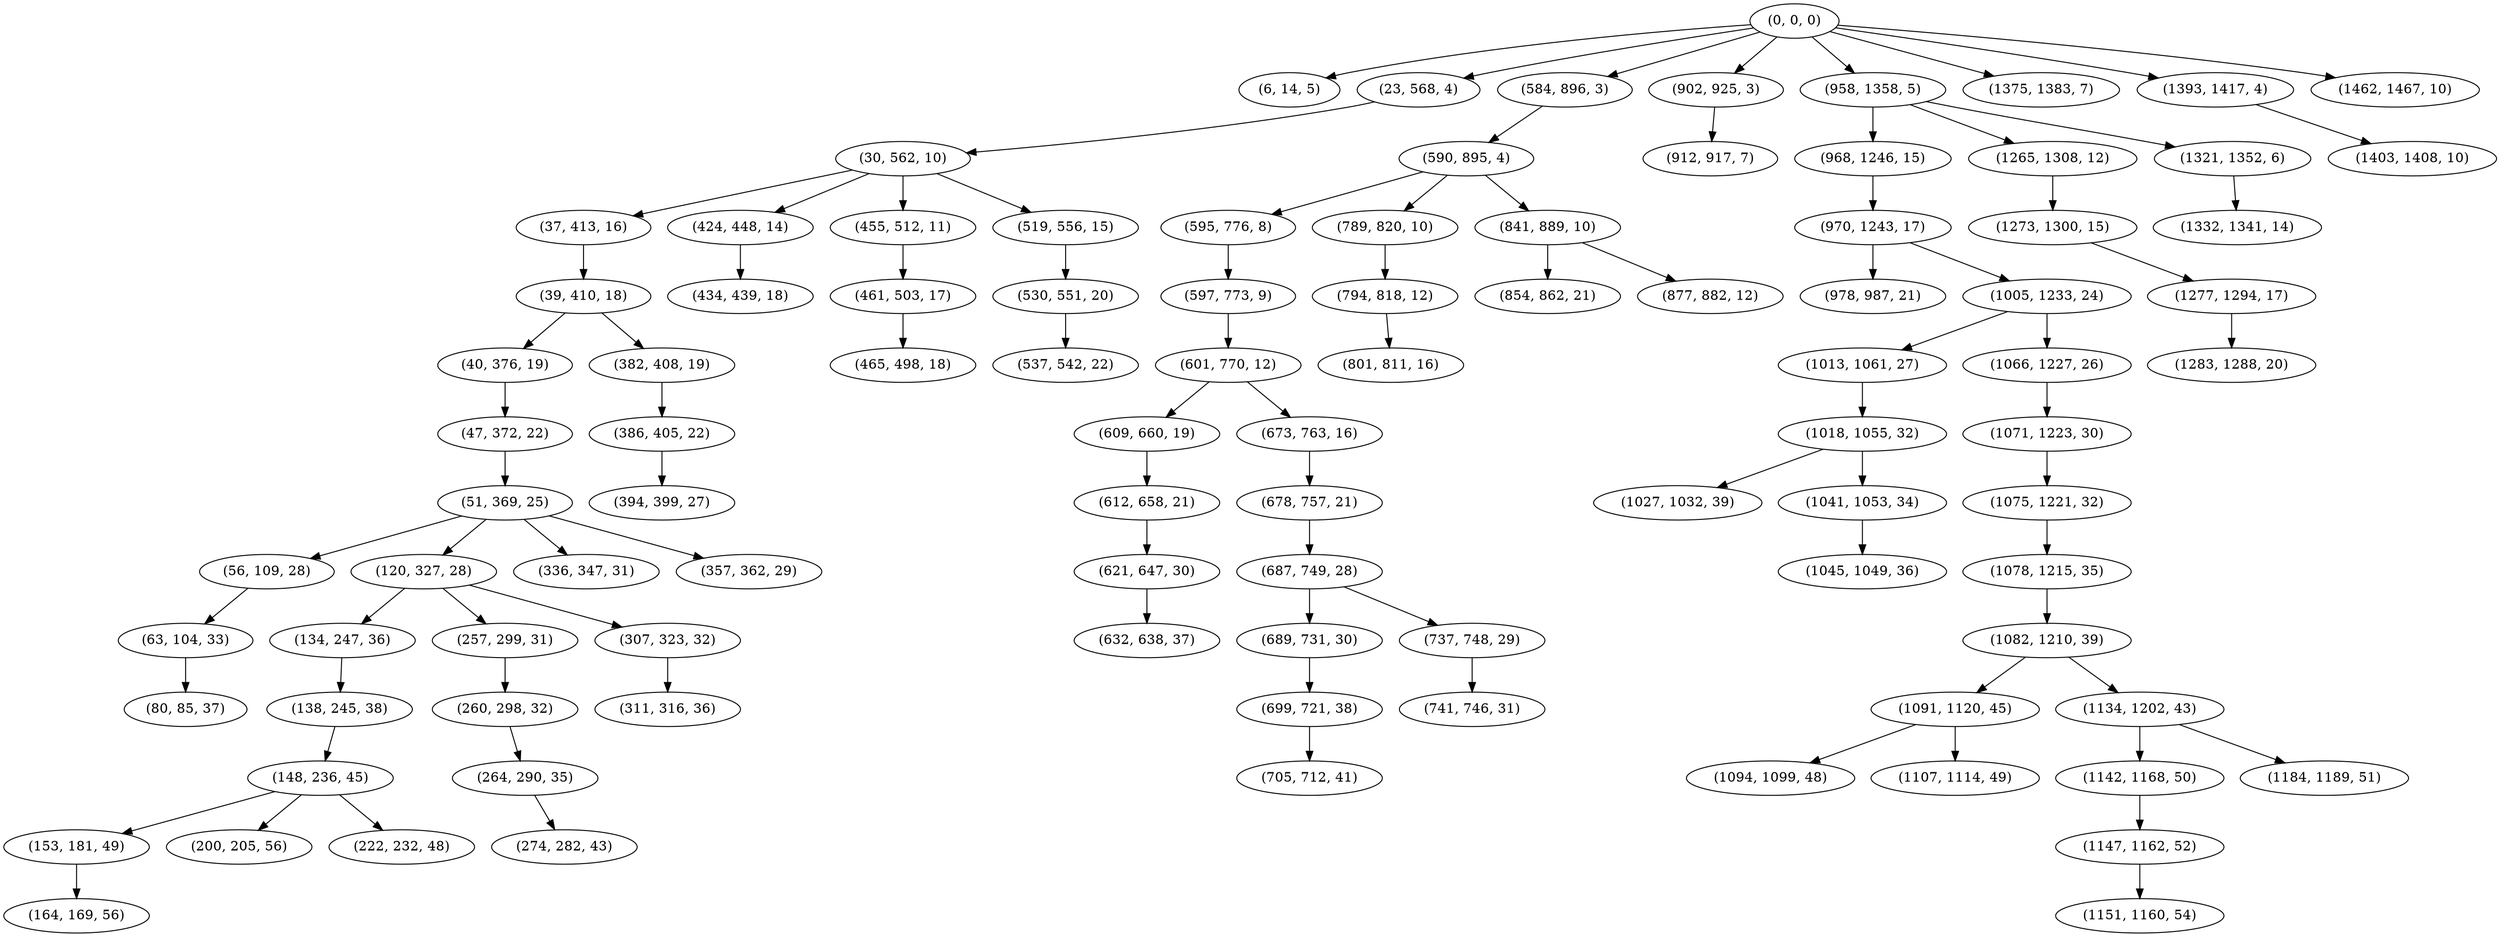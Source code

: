 digraph tree {
    "(0, 0, 0)";
    "(6, 14, 5)";
    "(23, 568, 4)";
    "(30, 562, 10)";
    "(37, 413, 16)";
    "(39, 410, 18)";
    "(40, 376, 19)";
    "(47, 372, 22)";
    "(51, 369, 25)";
    "(56, 109, 28)";
    "(63, 104, 33)";
    "(80, 85, 37)";
    "(120, 327, 28)";
    "(134, 247, 36)";
    "(138, 245, 38)";
    "(148, 236, 45)";
    "(153, 181, 49)";
    "(164, 169, 56)";
    "(200, 205, 56)";
    "(222, 232, 48)";
    "(257, 299, 31)";
    "(260, 298, 32)";
    "(264, 290, 35)";
    "(274, 282, 43)";
    "(307, 323, 32)";
    "(311, 316, 36)";
    "(336, 347, 31)";
    "(357, 362, 29)";
    "(382, 408, 19)";
    "(386, 405, 22)";
    "(394, 399, 27)";
    "(424, 448, 14)";
    "(434, 439, 18)";
    "(455, 512, 11)";
    "(461, 503, 17)";
    "(465, 498, 18)";
    "(519, 556, 15)";
    "(530, 551, 20)";
    "(537, 542, 22)";
    "(584, 896, 3)";
    "(590, 895, 4)";
    "(595, 776, 8)";
    "(597, 773, 9)";
    "(601, 770, 12)";
    "(609, 660, 19)";
    "(612, 658, 21)";
    "(621, 647, 30)";
    "(632, 638, 37)";
    "(673, 763, 16)";
    "(678, 757, 21)";
    "(687, 749, 28)";
    "(689, 731, 30)";
    "(699, 721, 38)";
    "(705, 712, 41)";
    "(737, 748, 29)";
    "(741, 746, 31)";
    "(789, 820, 10)";
    "(794, 818, 12)";
    "(801, 811, 16)";
    "(841, 889, 10)";
    "(854, 862, 21)";
    "(877, 882, 12)";
    "(902, 925, 3)";
    "(912, 917, 7)";
    "(958, 1358, 5)";
    "(968, 1246, 15)";
    "(970, 1243, 17)";
    "(978, 987, 21)";
    "(1005, 1233, 24)";
    "(1013, 1061, 27)";
    "(1018, 1055, 32)";
    "(1027, 1032, 39)";
    "(1041, 1053, 34)";
    "(1045, 1049, 36)";
    "(1066, 1227, 26)";
    "(1071, 1223, 30)";
    "(1075, 1221, 32)";
    "(1078, 1215, 35)";
    "(1082, 1210, 39)";
    "(1091, 1120, 45)";
    "(1094, 1099, 48)";
    "(1107, 1114, 49)";
    "(1134, 1202, 43)";
    "(1142, 1168, 50)";
    "(1147, 1162, 52)";
    "(1151, 1160, 54)";
    "(1184, 1189, 51)";
    "(1265, 1308, 12)";
    "(1273, 1300, 15)";
    "(1277, 1294, 17)";
    "(1283, 1288, 20)";
    "(1321, 1352, 6)";
    "(1332, 1341, 14)";
    "(1375, 1383, 7)";
    "(1393, 1417, 4)";
    "(1403, 1408, 10)";
    "(1462, 1467, 10)";
    "(0, 0, 0)" -> "(6, 14, 5)";
    "(0, 0, 0)" -> "(23, 568, 4)";
    "(0, 0, 0)" -> "(584, 896, 3)";
    "(0, 0, 0)" -> "(902, 925, 3)";
    "(0, 0, 0)" -> "(958, 1358, 5)";
    "(0, 0, 0)" -> "(1375, 1383, 7)";
    "(0, 0, 0)" -> "(1393, 1417, 4)";
    "(0, 0, 0)" -> "(1462, 1467, 10)";
    "(23, 568, 4)" -> "(30, 562, 10)";
    "(30, 562, 10)" -> "(37, 413, 16)";
    "(30, 562, 10)" -> "(424, 448, 14)";
    "(30, 562, 10)" -> "(455, 512, 11)";
    "(30, 562, 10)" -> "(519, 556, 15)";
    "(37, 413, 16)" -> "(39, 410, 18)";
    "(39, 410, 18)" -> "(40, 376, 19)";
    "(39, 410, 18)" -> "(382, 408, 19)";
    "(40, 376, 19)" -> "(47, 372, 22)";
    "(47, 372, 22)" -> "(51, 369, 25)";
    "(51, 369, 25)" -> "(56, 109, 28)";
    "(51, 369, 25)" -> "(120, 327, 28)";
    "(51, 369, 25)" -> "(336, 347, 31)";
    "(51, 369, 25)" -> "(357, 362, 29)";
    "(56, 109, 28)" -> "(63, 104, 33)";
    "(63, 104, 33)" -> "(80, 85, 37)";
    "(120, 327, 28)" -> "(134, 247, 36)";
    "(120, 327, 28)" -> "(257, 299, 31)";
    "(120, 327, 28)" -> "(307, 323, 32)";
    "(134, 247, 36)" -> "(138, 245, 38)";
    "(138, 245, 38)" -> "(148, 236, 45)";
    "(148, 236, 45)" -> "(153, 181, 49)";
    "(148, 236, 45)" -> "(200, 205, 56)";
    "(148, 236, 45)" -> "(222, 232, 48)";
    "(153, 181, 49)" -> "(164, 169, 56)";
    "(257, 299, 31)" -> "(260, 298, 32)";
    "(260, 298, 32)" -> "(264, 290, 35)";
    "(264, 290, 35)" -> "(274, 282, 43)";
    "(307, 323, 32)" -> "(311, 316, 36)";
    "(382, 408, 19)" -> "(386, 405, 22)";
    "(386, 405, 22)" -> "(394, 399, 27)";
    "(424, 448, 14)" -> "(434, 439, 18)";
    "(455, 512, 11)" -> "(461, 503, 17)";
    "(461, 503, 17)" -> "(465, 498, 18)";
    "(519, 556, 15)" -> "(530, 551, 20)";
    "(530, 551, 20)" -> "(537, 542, 22)";
    "(584, 896, 3)" -> "(590, 895, 4)";
    "(590, 895, 4)" -> "(595, 776, 8)";
    "(590, 895, 4)" -> "(789, 820, 10)";
    "(590, 895, 4)" -> "(841, 889, 10)";
    "(595, 776, 8)" -> "(597, 773, 9)";
    "(597, 773, 9)" -> "(601, 770, 12)";
    "(601, 770, 12)" -> "(609, 660, 19)";
    "(601, 770, 12)" -> "(673, 763, 16)";
    "(609, 660, 19)" -> "(612, 658, 21)";
    "(612, 658, 21)" -> "(621, 647, 30)";
    "(621, 647, 30)" -> "(632, 638, 37)";
    "(673, 763, 16)" -> "(678, 757, 21)";
    "(678, 757, 21)" -> "(687, 749, 28)";
    "(687, 749, 28)" -> "(689, 731, 30)";
    "(687, 749, 28)" -> "(737, 748, 29)";
    "(689, 731, 30)" -> "(699, 721, 38)";
    "(699, 721, 38)" -> "(705, 712, 41)";
    "(737, 748, 29)" -> "(741, 746, 31)";
    "(789, 820, 10)" -> "(794, 818, 12)";
    "(794, 818, 12)" -> "(801, 811, 16)";
    "(841, 889, 10)" -> "(854, 862, 21)";
    "(841, 889, 10)" -> "(877, 882, 12)";
    "(902, 925, 3)" -> "(912, 917, 7)";
    "(958, 1358, 5)" -> "(968, 1246, 15)";
    "(958, 1358, 5)" -> "(1265, 1308, 12)";
    "(958, 1358, 5)" -> "(1321, 1352, 6)";
    "(968, 1246, 15)" -> "(970, 1243, 17)";
    "(970, 1243, 17)" -> "(978, 987, 21)";
    "(970, 1243, 17)" -> "(1005, 1233, 24)";
    "(1005, 1233, 24)" -> "(1013, 1061, 27)";
    "(1005, 1233, 24)" -> "(1066, 1227, 26)";
    "(1013, 1061, 27)" -> "(1018, 1055, 32)";
    "(1018, 1055, 32)" -> "(1027, 1032, 39)";
    "(1018, 1055, 32)" -> "(1041, 1053, 34)";
    "(1041, 1053, 34)" -> "(1045, 1049, 36)";
    "(1066, 1227, 26)" -> "(1071, 1223, 30)";
    "(1071, 1223, 30)" -> "(1075, 1221, 32)";
    "(1075, 1221, 32)" -> "(1078, 1215, 35)";
    "(1078, 1215, 35)" -> "(1082, 1210, 39)";
    "(1082, 1210, 39)" -> "(1091, 1120, 45)";
    "(1082, 1210, 39)" -> "(1134, 1202, 43)";
    "(1091, 1120, 45)" -> "(1094, 1099, 48)";
    "(1091, 1120, 45)" -> "(1107, 1114, 49)";
    "(1134, 1202, 43)" -> "(1142, 1168, 50)";
    "(1134, 1202, 43)" -> "(1184, 1189, 51)";
    "(1142, 1168, 50)" -> "(1147, 1162, 52)";
    "(1147, 1162, 52)" -> "(1151, 1160, 54)";
    "(1265, 1308, 12)" -> "(1273, 1300, 15)";
    "(1273, 1300, 15)" -> "(1277, 1294, 17)";
    "(1277, 1294, 17)" -> "(1283, 1288, 20)";
    "(1321, 1352, 6)" -> "(1332, 1341, 14)";
    "(1393, 1417, 4)" -> "(1403, 1408, 10)";
}
